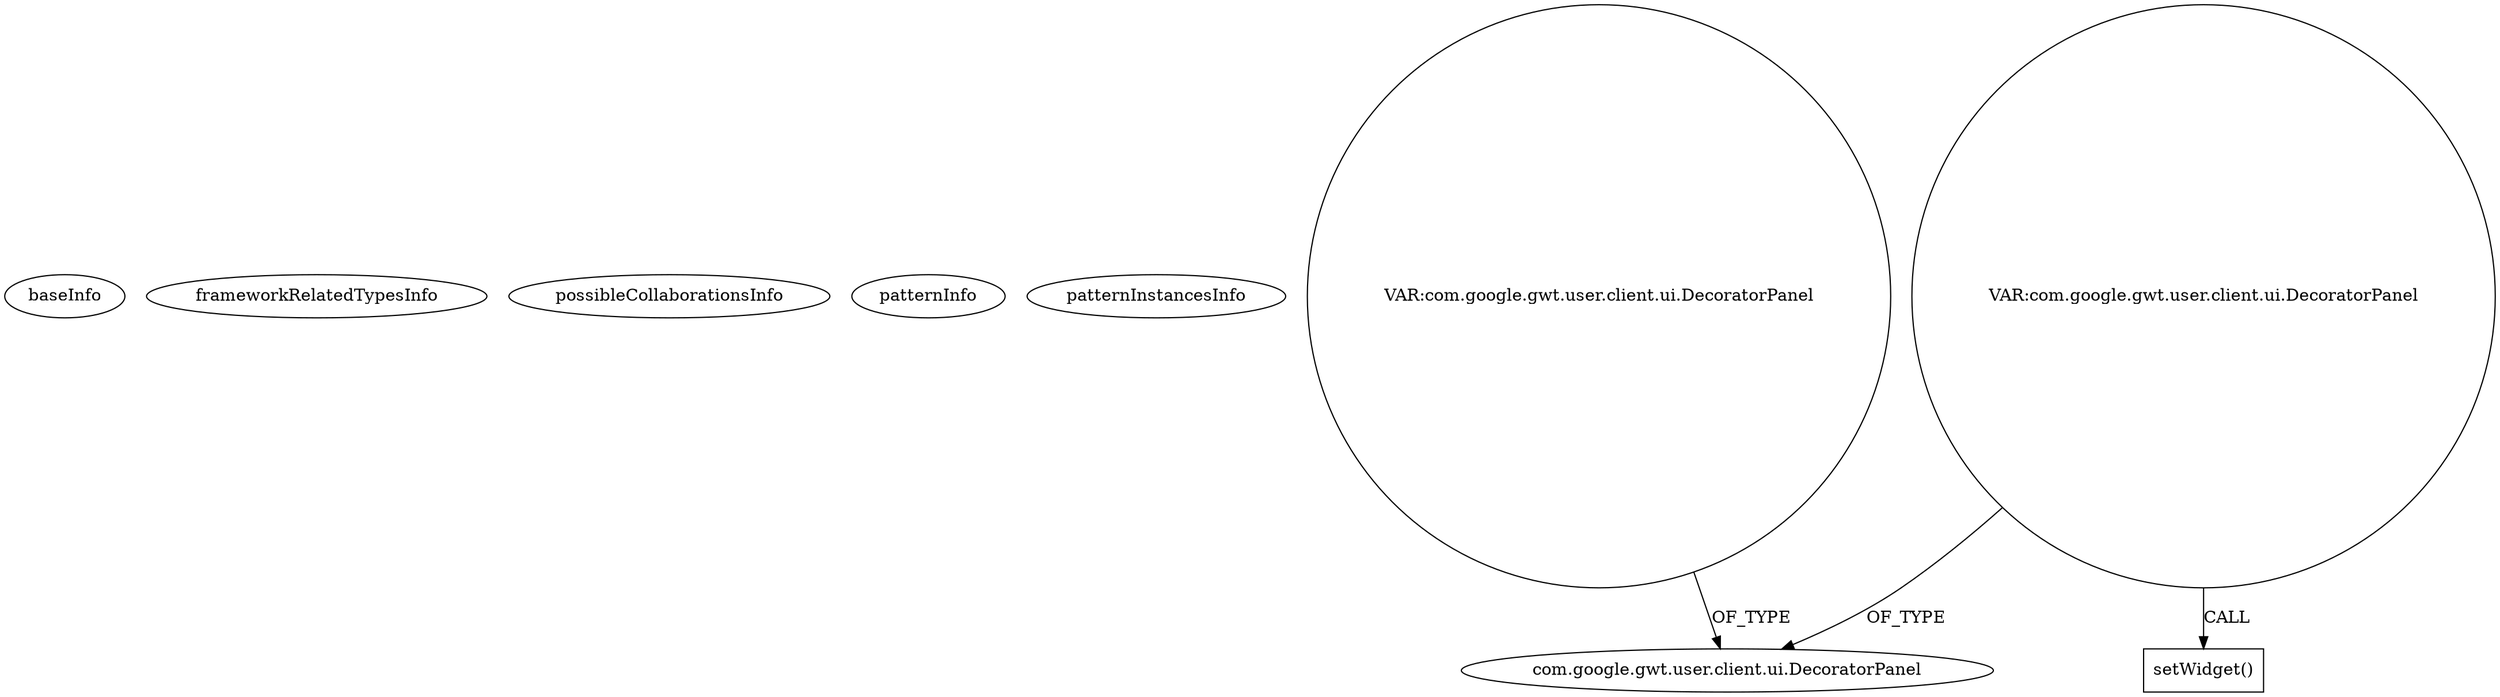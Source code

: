 digraph {
baseInfo[graphId=1373,category="pattern",isAnonymous=false,possibleRelation=false]
frameworkRelatedTypesInfo[]
possibleCollaborationsInfo[]
patternInfo[frequency=3.0,patternRootClient=null]
patternInstancesInfo[0="MainMain-ChatCafeine~/MainMain-ChatCafeine/ChatCafeine-master/ChatCafeine/src/sources/client/vue/profil/ProfilPanel.java~ProfilPanel~278",1="MainMain-ChatCafeine~/MainMain-ChatCafeine/ChatCafeine-master/ChatCafeine/src/sources/client/vue/coffeeRoom/CoffeeRoomPanel.java~CoffeeRoomPanel~230",2="MainMain-ChatCafeine~/MainMain-ChatCafeine/ChatCafeine-master/ChatCafeine/src/sources/client/vue/coffeeRoom/ChoixSallePanel.java~ChoixSallePanel~262"]
59[label="com.google.gwt.user.client.ui.DecoratorPanel",vertexType="FRAMEWORK_CLASS_TYPE",isFrameworkType=false]
58[label="VAR:com.google.gwt.user.client.ui.DecoratorPanel",vertexType="VARIABLE_EXPRESION",isFrameworkType=false,shape=circle]
102[label="VAR:com.google.gwt.user.client.ui.DecoratorPanel",vertexType="VARIABLE_EXPRESION",isFrameworkType=false,shape=circle]
105[label="setWidget()",vertexType="INSIDE_CALL",isFrameworkType=false,shape=box]
58->59[label="OF_TYPE"]
102->105[label="CALL"]
102->59[label="OF_TYPE"]
}
